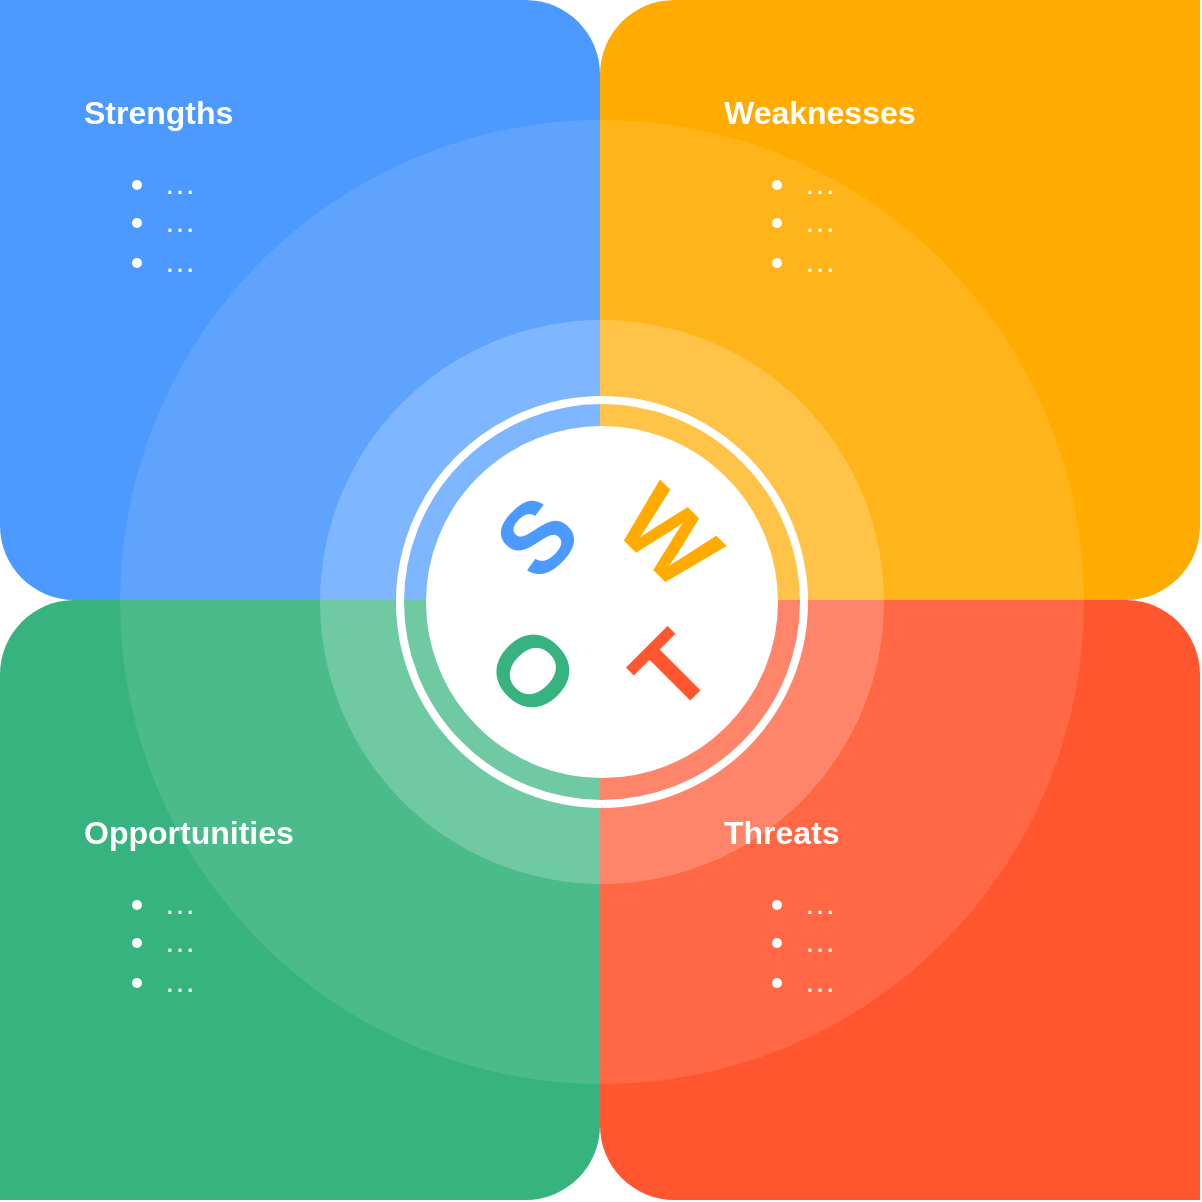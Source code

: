 <mxfile version="15.5.8" type="github"><diagram id="V4ah0pVA5_bUYnmPo1Gj" name="Page-1"><mxGraphModel dx="1826" dy="681" grid="1" gridSize="10" guides="1" tooltips="1" connect="1" arrows="1" fold="1" page="0" pageScale="1" pageWidth="850" pageHeight="1100" math="0" shadow="0"><root><mxCell id="0"/><mxCell id="1" parent="0"/><mxCell id="XSJPQKPPPog0LVcDBehI-19" parent="0"/><mxCell id="XSJPQKPPPog0LVcDBehI-20" parent="0"/><mxCell id="XSJPQKPPPog0LVcDBehI-21" value="Background" style="" parent="0"/><mxCell id="XSJPQKPPPog0LVcDBehI-22" value="" style="shape=mxgraph.basic.diag_round_rect;dx=18.64;flipH=1;html=1;strokeColor=none;shadow=0;fontSize=12;fontColor=#FFFFFF;align=center;fontStyle=0;whiteSpace=wrap;strokeWidth=8;fillColor=#4C9AFF;" parent="XSJPQKPPPog0LVcDBehI-21" vertex="1"><mxGeometry x="-260" y="210" width="300" height="300" as="geometry"/></mxCell><mxCell id="XSJPQKPPPog0LVcDBehI-23" value="" style="shape=mxgraph.basic.diag_round_rect;dx=18.64;flipH=1;html=1;strokeColor=none;shadow=0;fontSize=12;fontColor=#FFFFFF;align=center;fontStyle=0;whiteSpace=wrap;strokeWidth=8;rotation=90;fillColor=#FFAB00;" parent="XSJPQKPPPog0LVcDBehI-21" vertex="1"><mxGeometry x="40" y="210" width="300" height="300" as="geometry"/></mxCell><mxCell id="XSJPQKPPPog0LVcDBehI-24" value="" style="shape=mxgraph.basic.diag_round_rect;dx=18.64;flipH=1;html=1;strokeColor=none;shadow=0;fontSize=12;fontColor=#FFFFFF;align=center;fontStyle=0;whiteSpace=wrap;strokeWidth=8;flipV=1;fillColor=#36B37E;" parent="XSJPQKPPPog0LVcDBehI-21" vertex="1"><mxGeometry x="-260" y="510" width="300" height="300" as="geometry"/></mxCell><mxCell id="XSJPQKPPPog0LVcDBehI-25" value="" style="shape=mxgraph.basic.diag_round_rect;dx=18.64;flipH=1;html=1;strokeColor=none;shadow=0;fontSize=12;fontColor=#FFFFFF;align=center;fontStyle=0;whiteSpace=wrap;strokeWidth=8;rotation=90;flipV=1;fillColor=#FF5630;" parent="XSJPQKPPPog0LVcDBehI-21" vertex="1"><mxGeometry x="40" y="510" width="300" height="300" as="geometry"/></mxCell><mxCell id="XSJPQKPPPog0LVcDBehI-26" value="Navigation" style="" parent="0"/><mxCell id="XSJPQKPPPog0LVcDBehI-27" value="" style="ellipse;whiteSpace=wrap;html=1;aspect=fixed;rounded=1;strokeWidth=1;fontSize=50;opacity=10;strokeColor=none;" parent="XSJPQKPPPog0LVcDBehI-26" vertex="1"><mxGeometry x="-200" y="270" width="482" height="482" as="geometry"/></mxCell><mxCell id="XSJPQKPPPog0LVcDBehI-28" value="" style="ellipse;whiteSpace=wrap;html=1;aspect=fixed;rounded=1;strokeWidth=1;fontSize=50;opacity=20;strokeColor=none;" parent="XSJPQKPPPog0LVcDBehI-26" vertex="1"><mxGeometry x="-100" y="370" width="282" height="282" as="geometry"/></mxCell><mxCell id="XSJPQKPPPog0LVcDBehI-29" value="" style="shape=mxgraph.bpmn.shape;html=1;verticalLabelPosition=bottom;labelBackgroundColor=#ffffff;verticalAlign=top;align=center;perimeter=ellipsePerimeter;outlineConnect=0;outline=standard;symbol=general;strokeColor=#FFFFFF;strokeWidth=4;fontColor=#000000;fillColor=none;" parent="XSJPQKPPPog0LVcDBehI-26" vertex="1"><mxGeometry x="-60" y="410" width="202" height="202" as="geometry"/></mxCell><mxCell id="XSJPQKPPPog0LVcDBehI-30" value="" style="shape=mxgraph.bpmn.shape;html=1;verticalLabelPosition=bottom;labelBackgroundColor=#ffffff;verticalAlign=top;align=center;perimeter=ellipsePerimeter;outlineConnect=0;outline=standard;symbol=general;strokeColor=#FFFFFF;strokeWidth=4;fontColor=#000000;" parent="XSJPQKPPPog0LVcDBehI-26" vertex="1"><mxGeometry x="-45" y="425" width="172" height="172" as="geometry"/></mxCell><mxCell id="XSJPQKPPPog0LVcDBehI-31" value="T" style="text;html=1;strokeColor=none;fillColor=none;align=center;verticalAlign=middle;whiteSpace=wrap;rounded=0;fontSize=50;opacity=50;rotation=-45;fontStyle=1;fontColor=#FF5630;" parent="XSJPQKPPPog0LVcDBehI-26" vertex="1"><mxGeometry x="55" y="535" width="40" height="20" as="geometry"/></mxCell><mxCell id="XSJPQKPPPog0LVcDBehI-32" value="&lt;font&gt;O&lt;/font&gt;" style="text;html=1;fillColor=none;align=center;verticalAlign=middle;whiteSpace=wrap;rounded=0;fontSize=50;opacity=50;rotation=45;direction=north;fontStyle=1;fontColor=#36B37E;" parent="XSJPQKPPPog0LVcDBehI-26" vertex="1"><mxGeometry x="-3" y="525" width="20" height="40" as="geometry"/></mxCell><mxCell id="XSJPQKPPPog0LVcDBehI-33" value="S" style="text;html=1;strokeColor=none;align=center;verticalAlign=middle;whiteSpace=wrap;rounded=0;fontSize=50;opacity=50;rotation=-45;fontStyle=1;fontColor=#4C9AFF;" parent="XSJPQKPPPog0LVcDBehI-26" vertex="1"><mxGeometry x="-12" y="468" width="40" height="20" as="geometry"/></mxCell><mxCell id="XSJPQKPPPog0LVcDBehI-34" value="W" style="text;html=1;strokeColor=none;fillColor=none;align=center;verticalAlign=middle;whiteSpace=wrap;rounded=0;fontSize=50;opacity=50;rotation=45;direction=north;fontStyle=1;fontColor=#FFAB00;" parent="XSJPQKPPPog0LVcDBehI-26" vertex="1"><mxGeometry x="65" y="458" width="20" height="40" as="geometry"/></mxCell><mxCell id="XSJPQKPPPog0LVcDBehI-35" value="Text" parent="0"/><mxCell id="XSJPQKPPPog0LVcDBehI-36" value="&lt;span&gt;&lt;b&gt;Weaknesses&lt;/b&gt;&lt;/span&gt;&lt;br&gt;&lt;ul&gt;&lt;li&gt;&lt;span&gt;…&lt;/span&gt;&lt;/li&gt;&lt;li&gt;&lt;span&gt;…&lt;/span&gt;&lt;/li&gt;&lt;li&gt;&lt;span&gt;…&lt;/span&gt;&lt;/li&gt;&lt;/ul&gt;" style="text;html=1;align=left;verticalAlign=top;resizable=0;points=[];autosize=1;fontColor=#FFFFFF;fontSize=16;" parent="XSJPQKPPPog0LVcDBehI-35" vertex="1"><mxGeometry x="100" y="250" width="110" height="110" as="geometry"/></mxCell><mxCell id="XSJPQKPPPog0LVcDBehI-37" value="&lt;span&gt;&lt;b&gt;Threats&lt;/b&gt;&lt;/span&gt;&lt;br&gt;&lt;ul&gt;&lt;li&gt;&lt;span&gt;…&lt;/span&gt;&lt;/li&gt;&lt;li&gt;&lt;span&gt;…&lt;/span&gt;&lt;/li&gt;&lt;li&gt;&lt;span&gt;…&lt;/span&gt;&lt;/li&gt;&lt;/ul&gt;" style="text;html=1;align=left;verticalAlign=top;resizable=0;points=[];autosize=1;fontColor=#FFFFFF;fontSize=16;" parent="XSJPQKPPPog0LVcDBehI-35" vertex="1"><mxGeometry x="100" y="610" width="70" height="110" as="geometry"/></mxCell><mxCell id="XSJPQKPPPog0LVcDBehI-38" value="&lt;span&gt;&lt;b&gt;Opportunities&lt;/b&gt;&lt;/span&gt;&lt;br&gt;&lt;ul&gt;&lt;li&gt;&lt;span&gt;…&lt;/span&gt;&lt;/li&gt;&lt;li&gt;&lt;span&gt;…&lt;/span&gt;&lt;/li&gt;&lt;li&gt;&lt;span&gt;…&lt;/span&gt;&lt;/li&gt;&lt;/ul&gt;" style="text;html=1;align=left;verticalAlign=top;resizable=0;points=[];autosize=1;fontColor=#FFFFFF;fontSize=16;" parent="XSJPQKPPPog0LVcDBehI-35" vertex="1"><mxGeometry x="-220" y="610" width="120" height="110" as="geometry"/></mxCell><mxCell id="XSJPQKPPPog0LVcDBehI-39" value="&lt;span&gt;&lt;b&gt;Strengths&lt;/b&gt;&lt;/span&gt;&lt;br&gt;&lt;ul&gt;&lt;li&gt;&lt;span&gt;…&lt;/span&gt;&lt;/li&gt;&lt;li&gt;&lt;span&gt;…&lt;/span&gt;&lt;/li&gt;&lt;li&gt;&lt;span&gt;…&lt;/span&gt;&lt;/li&gt;&lt;/ul&gt;" style="text;html=1;align=left;verticalAlign=top;resizable=0;points=[];autosize=1;fontColor=#FFFFFF;fontSize=16;" parent="XSJPQKPPPog0LVcDBehI-35" vertex="1"><mxGeometry x="-220" y="250" width="90" height="110" as="geometry"/></mxCell></root></mxGraphModel></diagram></mxfile>